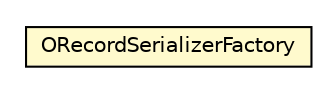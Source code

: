 #!/usr/local/bin/dot
#
# Class diagram 
# Generated by UMLGraph version R5_6-24-gf6e263 (http://www.umlgraph.org/)
#

digraph G {
	edge [fontname="Helvetica",fontsize=10,labelfontname="Helvetica",labelfontsize=10];
	node [fontname="Helvetica",fontsize=10,shape=plaintext];
	nodesep=0.25;
	ranksep=0.5;
	// com.orientechnologies.orient.core.serialization.serializer.record.ORecordSerializerFactory
	c3073634 [label=<<table title="com.orientechnologies.orient.core.serialization.serializer.record.ORecordSerializerFactory" border="0" cellborder="1" cellspacing="0" cellpadding="2" port="p" bgcolor="lemonChiffon" href="./ORecordSerializerFactory.html">
		<tr><td><table border="0" cellspacing="0" cellpadding="1">
<tr><td align="center" balign="center"> ORecordSerializerFactory </td></tr>
		</table></td></tr>
		</table>>, URL="./ORecordSerializerFactory.html", fontname="Helvetica", fontcolor="black", fontsize=10.0];
}


